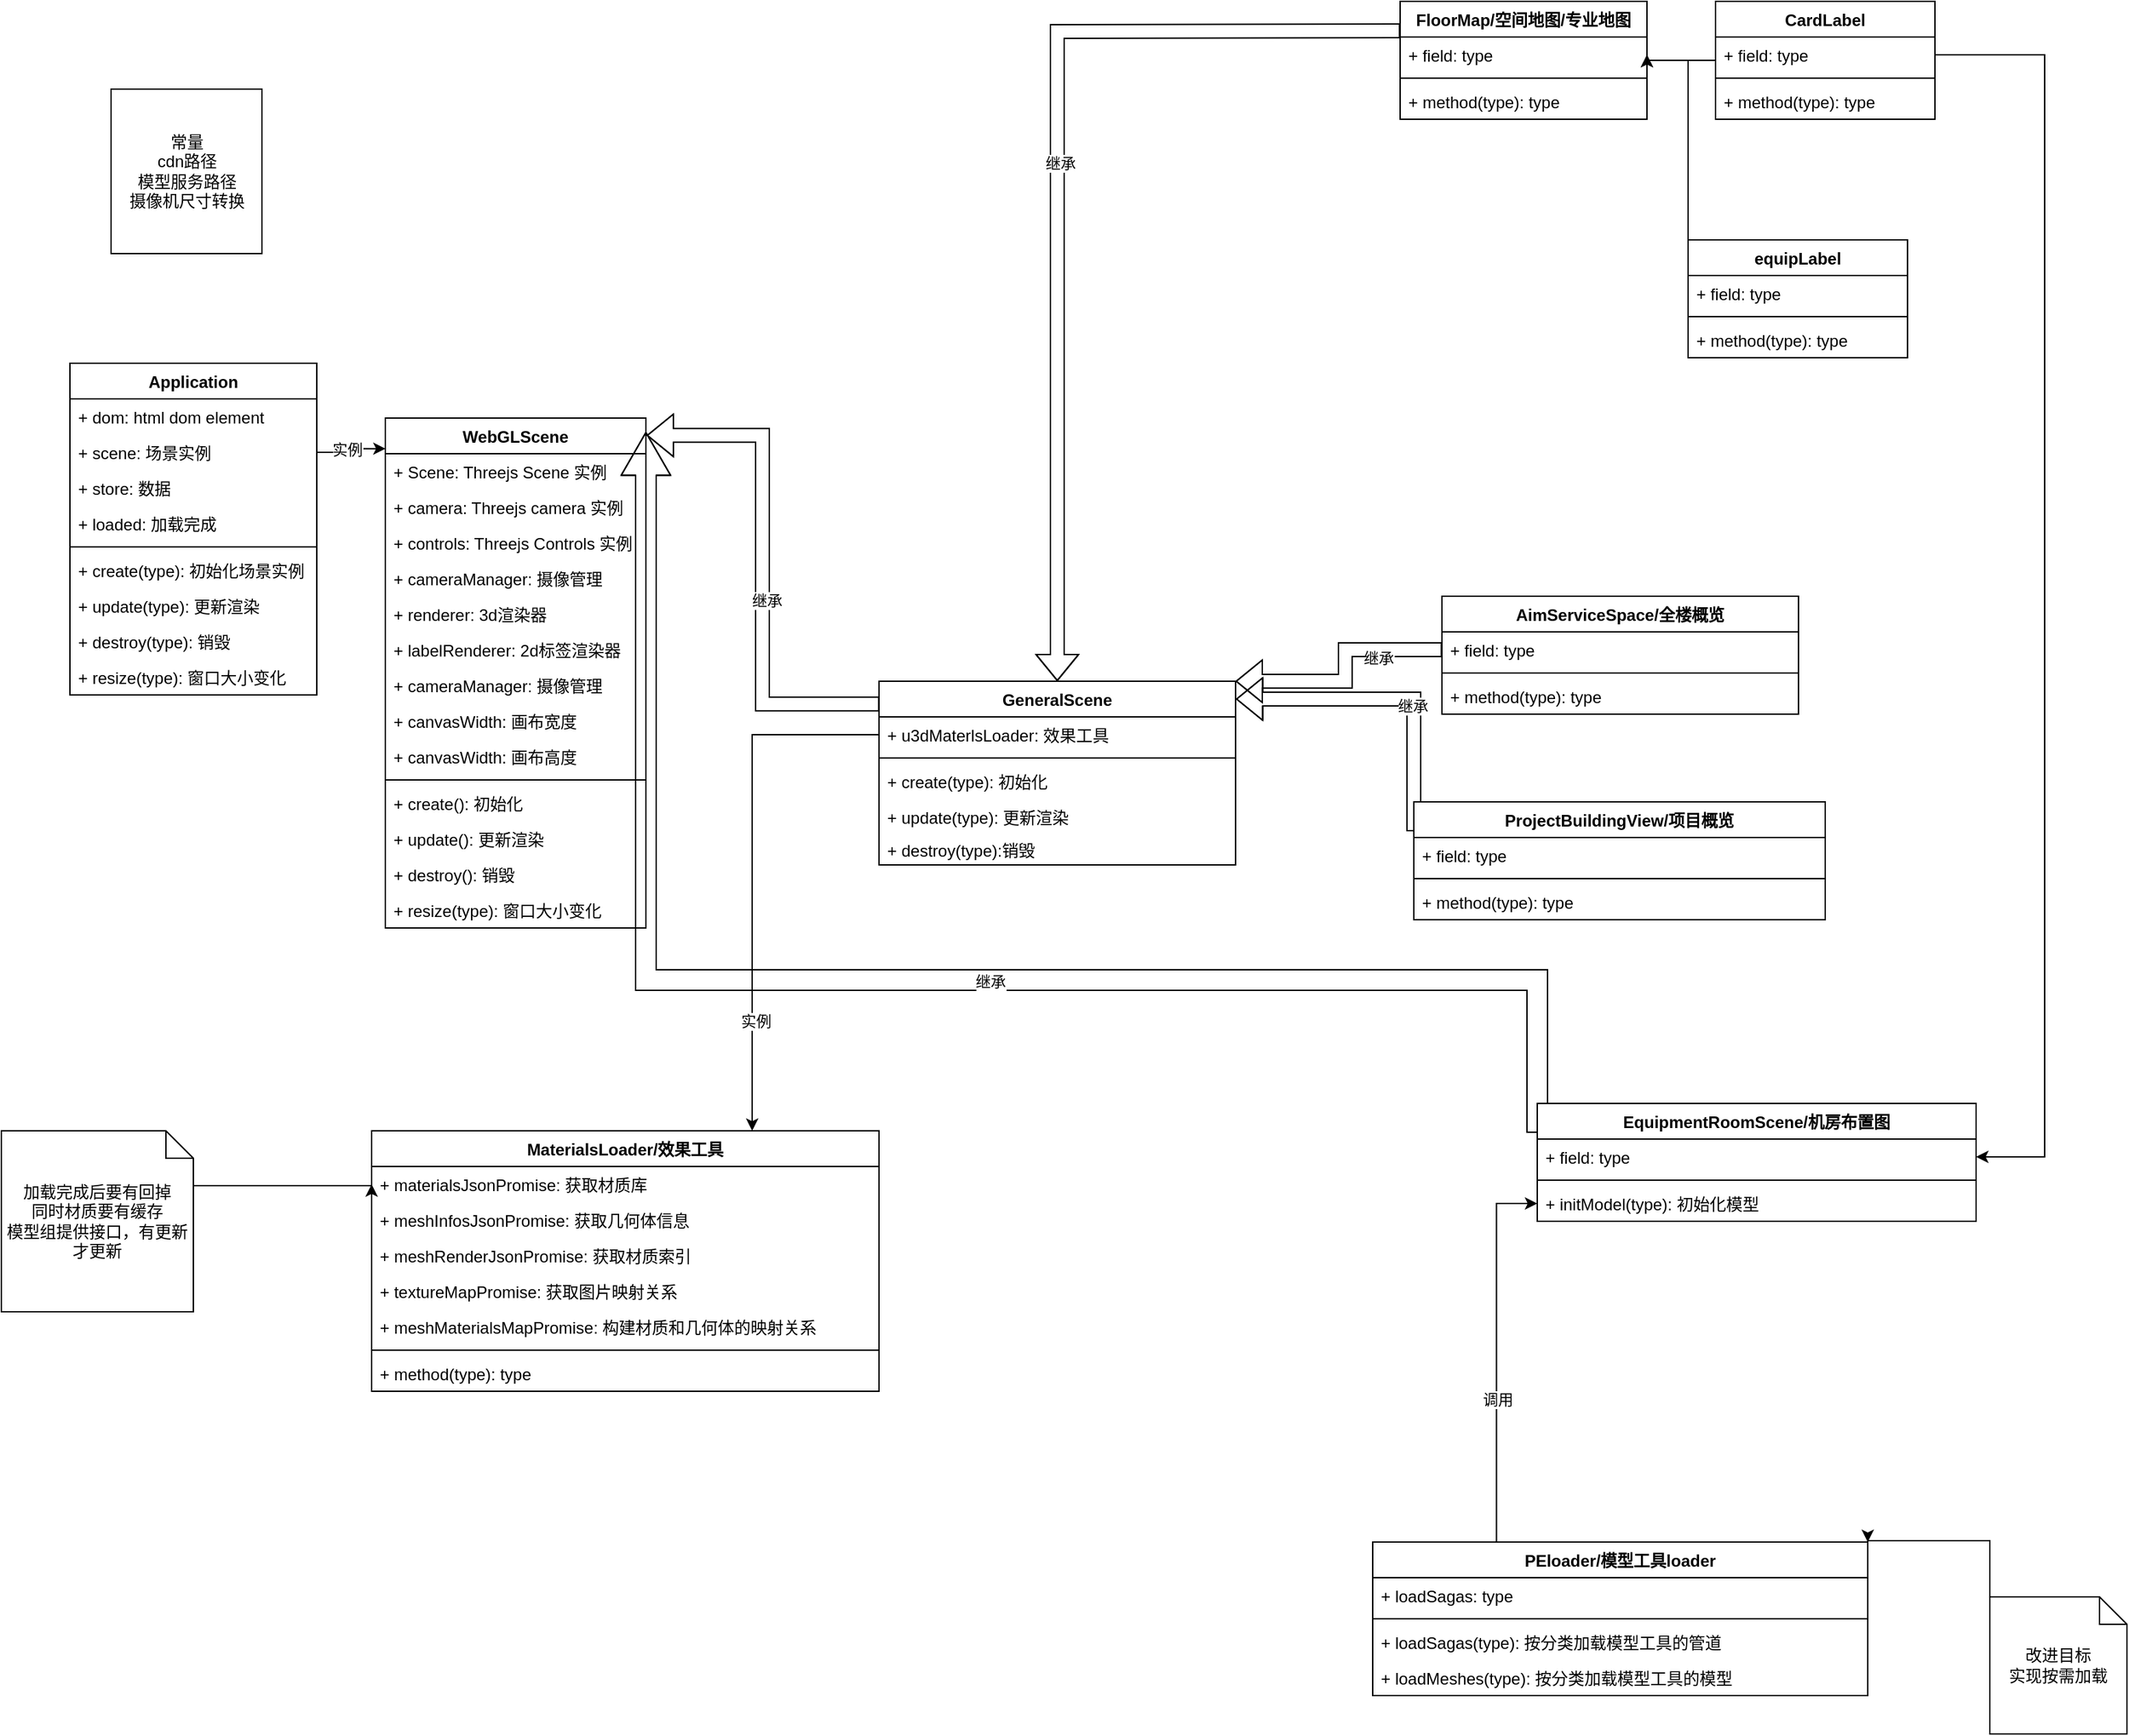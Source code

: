 <mxfile version="15.9.4" type="github">
  <diagram id="EdudkW2aPHIdIt6Wkw1W" name="Page-1">
    <mxGraphModel dx="1459" dy="903" grid="1" gridSize="10" guides="1" tooltips="1" connect="1" arrows="1" fold="1" page="1" pageScale="1" pageWidth="827" pageHeight="1169" math="0" shadow="0">
      <root>
        <mxCell id="0" />
        <mxCell id="1" parent="0" />
        <mxCell id="uSqtEpiTZWyw5gjkjIYF-1" value="Application" style="swimlane;fontStyle=1;align=center;verticalAlign=top;childLayout=stackLayout;horizontal=1;startSize=26;horizontalStack=0;resizeParent=1;resizeParentMax=0;resizeLast=0;collapsible=1;marginBottom=0;" parent="1" vertex="1">
          <mxGeometry x="100" y="310" width="180" height="242" as="geometry" />
        </mxCell>
        <mxCell id="uSqtEpiTZWyw5gjkjIYF-2" value="+ dom: html dom element" style="text;strokeColor=none;fillColor=none;align=left;verticalAlign=top;spacingLeft=4;spacingRight=4;overflow=hidden;rotatable=0;points=[[0,0.5],[1,0.5]];portConstraint=eastwest;" parent="uSqtEpiTZWyw5gjkjIYF-1" vertex="1">
          <mxGeometry y="26" width="180" height="26" as="geometry" />
        </mxCell>
        <mxCell id="uSqtEpiTZWyw5gjkjIYF-5" value="+ scene: 场景实例" style="text;strokeColor=none;fillColor=none;align=left;verticalAlign=top;spacingLeft=4;spacingRight=4;overflow=hidden;rotatable=0;points=[[0,0.5],[1,0.5]];portConstraint=eastwest;" parent="uSqtEpiTZWyw5gjkjIYF-1" vertex="1">
          <mxGeometry y="52" width="180" height="26" as="geometry" />
        </mxCell>
        <mxCell id="uSqtEpiTZWyw5gjkjIYF-15" value="+ store: 数据" style="text;strokeColor=none;fillColor=none;align=left;verticalAlign=top;spacingLeft=4;spacingRight=4;overflow=hidden;rotatable=0;points=[[0,0.5],[1,0.5]];portConstraint=eastwest;" parent="uSqtEpiTZWyw5gjkjIYF-1" vertex="1">
          <mxGeometry y="78" width="180" height="26" as="geometry" />
        </mxCell>
        <mxCell id="uSqtEpiTZWyw5gjkjIYF-6" value="+ loaded: 加载完成" style="text;strokeColor=none;fillColor=none;align=left;verticalAlign=top;spacingLeft=4;spacingRight=4;overflow=hidden;rotatable=0;points=[[0,0.5],[1,0.5]];portConstraint=eastwest;" parent="uSqtEpiTZWyw5gjkjIYF-1" vertex="1">
          <mxGeometry y="104" width="180" height="26" as="geometry" />
        </mxCell>
        <mxCell id="uSqtEpiTZWyw5gjkjIYF-3" value="" style="line;strokeWidth=1;fillColor=none;align=left;verticalAlign=middle;spacingTop=-1;spacingLeft=3;spacingRight=3;rotatable=0;labelPosition=right;points=[];portConstraint=eastwest;" parent="uSqtEpiTZWyw5gjkjIYF-1" vertex="1">
          <mxGeometry y="130" width="180" height="8" as="geometry" />
        </mxCell>
        <mxCell id="uSqtEpiTZWyw5gjkjIYF-4" value="+ create(type): 初始化场景实例" style="text;strokeColor=none;fillColor=none;align=left;verticalAlign=top;spacingLeft=4;spacingRight=4;overflow=hidden;rotatable=0;points=[[0,0.5],[1,0.5]];portConstraint=eastwest;" parent="uSqtEpiTZWyw5gjkjIYF-1" vertex="1">
          <mxGeometry y="138" width="180" height="26" as="geometry" />
        </mxCell>
        <mxCell id="uSqtEpiTZWyw5gjkjIYF-7" value="+ update(type): 更新渲染" style="text;strokeColor=none;fillColor=none;align=left;verticalAlign=top;spacingLeft=4;spacingRight=4;overflow=hidden;rotatable=0;points=[[0,0.5],[1,0.5]];portConstraint=eastwest;" parent="uSqtEpiTZWyw5gjkjIYF-1" vertex="1">
          <mxGeometry y="164" width="180" height="26" as="geometry" />
        </mxCell>
        <mxCell id="uSqtEpiTZWyw5gjkjIYF-8" value="+ destroy(type): 销毁" style="text;strokeColor=none;fillColor=none;align=left;verticalAlign=top;spacingLeft=4;spacingRight=4;overflow=hidden;rotatable=0;points=[[0,0.5],[1,0.5]];portConstraint=eastwest;" parent="uSqtEpiTZWyw5gjkjIYF-1" vertex="1">
          <mxGeometry y="190" width="180" height="26" as="geometry" />
        </mxCell>
        <mxCell id="uSqtEpiTZWyw5gjkjIYF-9" value="+ resize(type): 窗口大小变化" style="text;strokeColor=none;fillColor=none;align=left;verticalAlign=top;spacingLeft=4;spacingRight=4;overflow=hidden;rotatable=0;points=[[0,0.5],[1,0.5]];portConstraint=eastwest;" parent="uSqtEpiTZWyw5gjkjIYF-1" vertex="1">
          <mxGeometry y="216" width="180" height="26" as="geometry" />
        </mxCell>
        <mxCell id="uSqtEpiTZWyw5gjkjIYF-10" value="WebGLScene" style="swimlane;fontStyle=1;align=center;verticalAlign=top;childLayout=stackLayout;horizontal=1;startSize=26;horizontalStack=0;resizeParent=1;resizeParentMax=0;resizeLast=0;collapsible=1;marginBottom=0;" parent="1" vertex="1">
          <mxGeometry x="330" y="350" width="190" height="372" as="geometry" />
        </mxCell>
        <mxCell id="uSqtEpiTZWyw5gjkjIYF-11" value="+ Scene: Threejs Scene 实例" style="text;strokeColor=none;fillColor=none;align=left;verticalAlign=top;spacingLeft=4;spacingRight=4;overflow=hidden;rotatable=0;points=[[0,0.5],[1,0.5]];portConstraint=eastwest;" parent="uSqtEpiTZWyw5gjkjIYF-10" vertex="1">
          <mxGeometry y="26" width="190" height="26" as="geometry" />
        </mxCell>
        <mxCell id="uSqtEpiTZWyw5gjkjIYF-14" value="+ camera: Threejs camera 实例" style="text;strokeColor=none;fillColor=none;align=left;verticalAlign=top;spacingLeft=4;spacingRight=4;overflow=hidden;rotatable=0;points=[[0,0.5],[1,0.5]];portConstraint=eastwest;" parent="uSqtEpiTZWyw5gjkjIYF-10" vertex="1">
          <mxGeometry y="52" width="190" height="26" as="geometry" />
        </mxCell>
        <mxCell id="uSqtEpiTZWyw5gjkjIYF-20" value="+ controls: Threejs Controls 实例" style="text;strokeColor=none;fillColor=none;align=left;verticalAlign=top;spacingLeft=4;spacingRight=4;overflow=hidden;rotatable=0;points=[[0,0.5],[1,0.5]];portConstraint=eastwest;" parent="uSqtEpiTZWyw5gjkjIYF-10" vertex="1">
          <mxGeometry y="78" width="190" height="26" as="geometry" />
        </mxCell>
        <mxCell id="uSqtEpiTZWyw5gjkjIYF-21" value="+ cameraManager: 摄像管理&#xa;" style="text;strokeColor=none;fillColor=none;align=left;verticalAlign=top;spacingLeft=4;spacingRight=4;overflow=hidden;rotatable=0;points=[[0,0.5],[1,0.5]];portConstraint=eastwest;" parent="uSqtEpiTZWyw5gjkjIYF-10" vertex="1">
          <mxGeometry y="104" width="190" height="26" as="geometry" />
        </mxCell>
        <mxCell id="uSqtEpiTZWyw5gjkjIYF-22" value="+ renderer: 3d渲染器&#xa;" style="text;strokeColor=none;fillColor=none;align=left;verticalAlign=top;spacingLeft=4;spacingRight=4;overflow=hidden;rotatable=0;points=[[0,0.5],[1,0.5]];portConstraint=eastwest;" parent="uSqtEpiTZWyw5gjkjIYF-10" vertex="1">
          <mxGeometry y="130" width="190" height="26" as="geometry" />
        </mxCell>
        <mxCell id="uSqtEpiTZWyw5gjkjIYF-23" value="+ labelRenderer: 2d标签渲染器&#xa;" style="text;strokeColor=none;fillColor=none;align=left;verticalAlign=top;spacingLeft=4;spacingRight=4;overflow=hidden;rotatable=0;points=[[0,0.5],[1,0.5]];portConstraint=eastwest;" parent="uSqtEpiTZWyw5gjkjIYF-10" vertex="1">
          <mxGeometry y="156" width="190" height="26" as="geometry" />
        </mxCell>
        <mxCell id="uSqtEpiTZWyw5gjkjIYF-24" value="+ cameraManager: 摄像管理&#xa;" style="text;strokeColor=none;fillColor=none;align=left;verticalAlign=top;spacingLeft=4;spacingRight=4;overflow=hidden;rotatable=0;points=[[0,0.5],[1,0.5]];portConstraint=eastwest;" parent="uSqtEpiTZWyw5gjkjIYF-10" vertex="1">
          <mxGeometry y="182" width="190" height="26" as="geometry" />
        </mxCell>
        <mxCell id="uSqtEpiTZWyw5gjkjIYF-26" value="+ canvasWidth: 画布宽度&#xa;" style="text;strokeColor=none;fillColor=none;align=left;verticalAlign=top;spacingLeft=4;spacingRight=4;overflow=hidden;rotatable=0;points=[[0,0.5],[1,0.5]];portConstraint=eastwest;" parent="uSqtEpiTZWyw5gjkjIYF-10" vertex="1">
          <mxGeometry y="208" width="190" height="26" as="geometry" />
        </mxCell>
        <mxCell id="uSqtEpiTZWyw5gjkjIYF-27" value="+ canvasWidth: 画布高度&#xa;" style="text;strokeColor=none;fillColor=none;align=left;verticalAlign=top;spacingLeft=4;spacingRight=4;overflow=hidden;rotatable=0;points=[[0,0.5],[1,0.5]];portConstraint=eastwest;" parent="uSqtEpiTZWyw5gjkjIYF-10" vertex="1">
          <mxGeometry y="234" width="190" height="26" as="geometry" />
        </mxCell>
        <mxCell id="uSqtEpiTZWyw5gjkjIYF-12" value="" style="line;strokeWidth=1;fillColor=none;align=left;verticalAlign=middle;spacingTop=-1;spacingLeft=3;spacingRight=3;rotatable=0;labelPosition=right;points=[];portConstraint=eastwest;" parent="uSqtEpiTZWyw5gjkjIYF-10" vertex="1">
          <mxGeometry y="260" width="190" height="8" as="geometry" />
        </mxCell>
        <mxCell id="uSqtEpiTZWyw5gjkjIYF-13" value="+ create(): 初始化" style="text;strokeColor=none;fillColor=none;align=left;verticalAlign=top;spacingLeft=4;spacingRight=4;overflow=hidden;rotatable=0;points=[[0,0.5],[1,0.5]];portConstraint=eastwest;" parent="uSqtEpiTZWyw5gjkjIYF-10" vertex="1">
          <mxGeometry y="268" width="190" height="26" as="geometry" />
        </mxCell>
        <mxCell id="uSqtEpiTZWyw5gjkjIYF-16" value="+ update(): 更新渲染" style="text;strokeColor=none;fillColor=none;align=left;verticalAlign=top;spacingLeft=4;spacingRight=4;overflow=hidden;rotatable=0;points=[[0,0.5],[1,0.5]];portConstraint=eastwest;" parent="uSqtEpiTZWyw5gjkjIYF-10" vertex="1">
          <mxGeometry y="294" width="190" height="26" as="geometry" />
        </mxCell>
        <mxCell id="uSqtEpiTZWyw5gjkjIYF-17" value="+ destroy(): 销毁" style="text;strokeColor=none;fillColor=none;align=left;verticalAlign=top;spacingLeft=4;spacingRight=4;overflow=hidden;rotatable=0;points=[[0,0.5],[1,0.5]];portConstraint=eastwest;" parent="uSqtEpiTZWyw5gjkjIYF-10" vertex="1">
          <mxGeometry y="320" width="190" height="26" as="geometry" />
        </mxCell>
        <mxCell id="uSqtEpiTZWyw5gjkjIYF-18" value="+ resize(type): 窗口大小变化" style="text;strokeColor=none;fillColor=none;align=left;verticalAlign=top;spacingLeft=4;spacingRight=4;overflow=hidden;rotatable=0;points=[[0,0.5],[1,0.5]];portConstraint=eastwest;" parent="uSqtEpiTZWyw5gjkjIYF-10" vertex="1">
          <mxGeometry y="346" width="190" height="26" as="geometry" />
        </mxCell>
        <mxCell id="uSqtEpiTZWyw5gjkjIYF-19" style="edgeStyle=orthogonalEdgeStyle;rounded=0;orthogonalLoop=1;jettySize=auto;html=1;exitX=1;exitY=0.5;exitDx=0;exitDy=0;entryX=0.001;entryY=0.06;entryDx=0;entryDy=0;entryPerimeter=0;" parent="1" source="uSqtEpiTZWyw5gjkjIYF-5" target="uSqtEpiTZWyw5gjkjIYF-10" edge="1">
          <mxGeometry relative="1" as="geometry" />
        </mxCell>
        <mxCell id="uSqtEpiTZWyw5gjkjIYF-91" value="实例" style="edgeLabel;html=1;align=center;verticalAlign=middle;resizable=0;points=[];" parent="uSqtEpiTZWyw5gjkjIYF-19" vertex="1" connectable="0">
          <mxGeometry x="0.049" y="3" relative="1" as="geometry">
            <mxPoint x="-3" y="3" as="offset" />
          </mxGeometry>
        </mxCell>
        <mxCell id="uSqtEpiTZWyw5gjkjIYF-32" style="edgeStyle=orthogonalEdgeStyle;rounded=0;orthogonalLoop=1;jettySize=auto;html=1;exitX=0.001;exitY=0.124;exitDx=0;exitDy=0;entryX=1.003;entryY=0.034;entryDx=0;entryDy=0;entryPerimeter=0;shape=flexArrow;exitPerimeter=0;" parent="1" source="uSqtEpiTZWyw5gjkjIYF-28" target="uSqtEpiTZWyw5gjkjIYF-10" edge="1">
          <mxGeometry relative="1" as="geometry" />
        </mxCell>
        <mxCell id="uSqtEpiTZWyw5gjkjIYF-33" value="继承" style="edgeLabel;html=1;align=center;verticalAlign=middle;resizable=0;points=[];" parent="uSqtEpiTZWyw5gjkjIYF-32" vertex="1" connectable="0">
          <mxGeometry x="-0.116" y="-3" relative="1" as="geometry">
            <mxPoint as="offset" />
          </mxGeometry>
        </mxCell>
        <mxCell id="uSqtEpiTZWyw5gjkjIYF-28" value="GeneralScene" style="swimlane;fontStyle=1;align=center;verticalAlign=top;childLayout=stackLayout;horizontal=1;startSize=26;horizontalStack=0;resizeParent=1;resizeParentMax=0;resizeLast=0;collapsible=1;marginBottom=0;" parent="1" vertex="1">
          <mxGeometry x="690" y="542" width="260" height="134" as="geometry" />
        </mxCell>
        <mxCell id="uSqtEpiTZWyw5gjkjIYF-29" value="+ u3dMaterlsLoader: 效果工具" style="text;strokeColor=none;fillColor=none;align=left;verticalAlign=top;spacingLeft=4;spacingRight=4;overflow=hidden;rotatable=0;points=[[0,0.5],[1,0.5]];portConstraint=eastwest;" parent="uSqtEpiTZWyw5gjkjIYF-28" vertex="1">
          <mxGeometry y="26" width="260" height="26" as="geometry" />
        </mxCell>
        <mxCell id="uSqtEpiTZWyw5gjkjIYF-30" value="" style="line;strokeWidth=1;fillColor=none;align=left;verticalAlign=middle;spacingTop=-1;spacingLeft=3;spacingRight=3;rotatable=0;labelPosition=right;points=[];portConstraint=eastwest;" parent="uSqtEpiTZWyw5gjkjIYF-28" vertex="1">
          <mxGeometry y="52" width="260" height="8" as="geometry" />
        </mxCell>
        <mxCell id="uSqtEpiTZWyw5gjkjIYF-31" value="+ create(type): 初始化" style="text;strokeColor=none;fillColor=none;align=left;verticalAlign=top;spacingLeft=4;spacingRight=4;overflow=hidden;rotatable=0;points=[[0,0.5],[1,0.5]];portConstraint=eastwest;" parent="uSqtEpiTZWyw5gjkjIYF-28" vertex="1">
          <mxGeometry y="60" width="260" height="26" as="geometry" />
        </mxCell>
        <mxCell id="uSqtEpiTZWyw5gjkjIYF-77" value="+ update(type): 更新渲染" style="text;strokeColor=none;fillColor=none;align=left;verticalAlign=top;spacingLeft=4;spacingRight=4;overflow=hidden;rotatable=0;points=[[0,0.5],[1,0.5]];portConstraint=eastwest;" parent="uSqtEpiTZWyw5gjkjIYF-28" vertex="1">
          <mxGeometry y="86" width="260" height="24" as="geometry" />
        </mxCell>
        <mxCell id="uSqtEpiTZWyw5gjkjIYF-78" value="+ destroy(type):销毁" style="text;strokeColor=none;fillColor=none;align=left;verticalAlign=top;spacingLeft=4;spacingRight=4;overflow=hidden;rotatable=0;points=[[0,0.5],[1,0.5]];portConstraint=eastwest;" parent="uSqtEpiTZWyw5gjkjIYF-28" vertex="1">
          <mxGeometry y="110" width="260" height="24" as="geometry" />
        </mxCell>
        <mxCell id="uSqtEpiTZWyw5gjkjIYF-71" style="edgeStyle=elbowEdgeStyle;shape=flexArrow;rounded=0;orthogonalLoop=1;jettySize=auto;elbow=vertical;html=1;exitX=0;exitY=0.25;exitDx=0;exitDy=0;" parent="1" source="uSqtEpiTZWyw5gjkjIYF-35" target="uSqtEpiTZWyw5gjkjIYF-28" edge="1">
          <mxGeometry relative="1" as="geometry">
            <Array as="points">
              <mxPoint x="1020" y="68" />
              <mxPoint x="1010" y="100" />
              <mxPoint x="920" y="320" />
              <mxPoint x="910" y="440" />
            </Array>
          </mxGeometry>
        </mxCell>
        <mxCell id="uSqtEpiTZWyw5gjkjIYF-72" value="继承" style="edgeLabel;html=1;align=center;verticalAlign=middle;resizable=0;points=[];" parent="uSqtEpiTZWyw5gjkjIYF-71" vertex="1" connectable="0">
          <mxGeometry x="-0.044" y="2" relative="1" as="geometry">
            <mxPoint as="offset" />
          </mxGeometry>
        </mxCell>
        <mxCell id="uSqtEpiTZWyw5gjkjIYF-35" value="FloorMap/空间地图/专业地图" style="swimlane;fontStyle=1;align=center;verticalAlign=top;childLayout=stackLayout;horizontal=1;startSize=26;horizontalStack=0;resizeParent=1;resizeParentMax=0;resizeLast=0;collapsible=1;marginBottom=0;" parent="1" vertex="1">
          <mxGeometry x="1070" y="46" width="180" height="86" as="geometry" />
        </mxCell>
        <mxCell id="uSqtEpiTZWyw5gjkjIYF-36" value="+ field: type" style="text;strokeColor=none;fillColor=none;align=left;verticalAlign=top;spacingLeft=4;spacingRight=4;overflow=hidden;rotatable=0;points=[[0,0.5],[1,0.5]];portConstraint=eastwest;" parent="uSqtEpiTZWyw5gjkjIYF-35" vertex="1">
          <mxGeometry y="26" width="180" height="26" as="geometry" />
        </mxCell>
        <mxCell id="uSqtEpiTZWyw5gjkjIYF-37" value="" style="line;strokeWidth=1;fillColor=none;align=left;verticalAlign=middle;spacingTop=-1;spacingLeft=3;spacingRight=3;rotatable=0;labelPosition=right;points=[];portConstraint=eastwest;" parent="uSqtEpiTZWyw5gjkjIYF-35" vertex="1">
          <mxGeometry y="52" width="180" height="8" as="geometry" />
        </mxCell>
        <mxCell id="uSqtEpiTZWyw5gjkjIYF-38" value="+ method(type): type" style="text;strokeColor=none;fillColor=none;align=left;verticalAlign=top;spacingLeft=4;spacingRight=4;overflow=hidden;rotatable=0;points=[[0,0.5],[1,0.5]];portConstraint=eastwest;" parent="uSqtEpiTZWyw5gjkjIYF-35" vertex="1">
          <mxGeometry y="60" width="180" height="26" as="geometry" />
        </mxCell>
        <mxCell id="uSqtEpiTZWyw5gjkjIYF-39" value="AimServiceSpace/全楼概览" style="swimlane;fontStyle=1;align=center;verticalAlign=top;childLayout=stackLayout;horizontal=1;startSize=26;horizontalStack=0;resizeParent=1;resizeParentMax=0;resizeLast=0;collapsible=1;marginBottom=0;" parent="1" vertex="1">
          <mxGeometry x="1100.5" y="480" width="260" height="86" as="geometry" />
        </mxCell>
        <mxCell id="uSqtEpiTZWyw5gjkjIYF-40" value="+ field: type" style="text;strokeColor=none;fillColor=none;align=left;verticalAlign=top;spacingLeft=4;spacingRight=4;overflow=hidden;rotatable=0;points=[[0,0.5],[1,0.5]];portConstraint=eastwest;" parent="uSqtEpiTZWyw5gjkjIYF-39" vertex="1">
          <mxGeometry y="26" width="260" height="26" as="geometry" />
        </mxCell>
        <mxCell id="uSqtEpiTZWyw5gjkjIYF-41" value="" style="line;strokeWidth=1;fillColor=none;align=left;verticalAlign=middle;spacingTop=-1;spacingLeft=3;spacingRight=3;rotatable=0;labelPosition=right;points=[];portConstraint=eastwest;" parent="uSqtEpiTZWyw5gjkjIYF-39" vertex="1">
          <mxGeometry y="52" width="260" height="8" as="geometry" />
        </mxCell>
        <mxCell id="uSqtEpiTZWyw5gjkjIYF-42" value="+ method(type): type" style="text;strokeColor=none;fillColor=none;align=left;verticalAlign=top;spacingLeft=4;spacingRight=4;overflow=hidden;rotatable=0;points=[[0,0.5],[1,0.5]];portConstraint=eastwest;" parent="uSqtEpiTZWyw5gjkjIYF-39" vertex="1">
          <mxGeometry y="60" width="260" height="26" as="geometry" />
        </mxCell>
        <mxCell id="uSqtEpiTZWyw5gjkjIYF-73" style="edgeStyle=elbowEdgeStyle;shape=flexArrow;rounded=0;orthogonalLoop=1;jettySize=auto;elbow=vertical;html=1;exitX=0;exitY=0.25;exitDx=0;exitDy=0;width=15;endSize=10.088;" parent="1" source="uSqtEpiTZWyw5gjkjIYF-43" edge="1">
          <mxGeometry relative="1" as="geometry">
            <mxPoint x="520" y="360" as="targetPoint" />
            <Array as="points">
              <mxPoint x="600" y="760" />
              <mxPoint x="550" y="370" />
              <mxPoint x="680" y="740" />
              <mxPoint x="1130" y="740" />
              <mxPoint x="1080" y="620" />
              <mxPoint x="1050" y="390" />
              <mxPoint x="770" y="360" />
              <mxPoint x="890" y="360" />
              <mxPoint x="1060" y="542" />
              <mxPoint x="960" y="542" />
              <mxPoint x="930" y="609" />
              <mxPoint x="1010" y="870" />
              <mxPoint x="1010" y="670" />
              <mxPoint x="1070" y="542" />
              <mxPoint x="1060" y="542" />
              <mxPoint x="900" y="570" />
              <mxPoint x="880" y="590" />
              <mxPoint x="920" y="890" />
            </Array>
          </mxGeometry>
        </mxCell>
        <mxCell id="uSqtEpiTZWyw5gjkjIYF-74" value="继承" style="edgeLabel;html=1;align=center;verticalAlign=middle;resizable=0;points=[];" parent="uSqtEpiTZWyw5gjkjIYF-73" vertex="1" connectable="0">
          <mxGeometry x="-0.121" y="1" relative="1" as="geometry">
            <mxPoint as="offset" />
          </mxGeometry>
        </mxCell>
        <mxCell id="uSqtEpiTZWyw5gjkjIYF-43" value="EquipmentRoomScene/机房布置图" style="swimlane;fontStyle=1;align=center;verticalAlign=top;childLayout=stackLayout;horizontal=1;startSize=26;horizontalStack=0;resizeParent=1;resizeParentMax=0;resizeLast=0;collapsible=1;marginBottom=0;" parent="1" vertex="1">
          <mxGeometry x="1170" y="850" width="320" height="86" as="geometry" />
        </mxCell>
        <mxCell id="uSqtEpiTZWyw5gjkjIYF-44" value="+ field: type" style="text;strokeColor=none;fillColor=none;align=left;verticalAlign=top;spacingLeft=4;spacingRight=4;overflow=hidden;rotatable=0;points=[[0,0.5],[1,0.5]];portConstraint=eastwest;" parent="uSqtEpiTZWyw5gjkjIYF-43" vertex="1">
          <mxGeometry y="26" width="320" height="26" as="geometry" />
        </mxCell>
        <mxCell id="uSqtEpiTZWyw5gjkjIYF-45" value="" style="line;strokeWidth=1;fillColor=none;align=left;verticalAlign=middle;spacingTop=-1;spacingLeft=3;spacingRight=3;rotatable=0;labelPosition=right;points=[];portConstraint=eastwest;" parent="uSqtEpiTZWyw5gjkjIYF-43" vertex="1">
          <mxGeometry y="52" width="320" height="8" as="geometry" />
        </mxCell>
        <mxCell id="uSqtEpiTZWyw5gjkjIYF-46" value="+ initModel(type): 初始化模型" style="text;strokeColor=none;fillColor=none;align=left;verticalAlign=top;spacingLeft=4;spacingRight=4;overflow=hidden;rotatable=0;points=[[0,0.5],[1,0.5]];portConstraint=eastwest;" parent="uSqtEpiTZWyw5gjkjIYF-43" vertex="1">
          <mxGeometry y="60" width="320" height="26" as="geometry" />
        </mxCell>
        <mxCell id="uSqtEpiTZWyw5gjkjIYF-75" style="edgeStyle=elbowEdgeStyle;shape=flexArrow;rounded=0;orthogonalLoop=1;jettySize=auto;elbow=vertical;html=1;exitX=0;exitY=0.25;exitDx=0;exitDy=0;entryX=1.001;entryY=0.095;entryDx=0;entryDy=0;entryPerimeter=0;" parent="1" source="uSqtEpiTZWyw5gjkjIYF-52" target="uSqtEpiTZWyw5gjkjIYF-28" edge="1">
          <mxGeometry relative="1" as="geometry">
            <mxPoint x="850" y="540" as="targetPoint" />
            <Array as="points">
              <mxPoint x="1080" y="555" />
              <mxPoint x="1020" y="555" />
              <mxPoint x="1130" y="620" />
              <mxPoint x="870" y="1040" />
              <mxPoint x="820" y="1360" />
              <mxPoint x="980" y="555" />
              <mxPoint x="990" y="550" />
              <mxPoint x="960" y="540" />
              <mxPoint x="880" y="560" />
              <mxPoint x="870" y="560" />
              <mxPoint x="900" y="640" />
              <mxPoint x="890" y="690" />
              <mxPoint x="880" y="1452" />
            </Array>
          </mxGeometry>
        </mxCell>
        <mxCell id="uSqtEpiTZWyw5gjkjIYF-76" value="继承" style="edgeLabel;html=1;align=center;verticalAlign=middle;resizable=0;points=[];" parent="uSqtEpiTZWyw5gjkjIYF-75" vertex="1" connectable="0">
          <mxGeometry x="-0.137" y="5" relative="1" as="geometry">
            <mxPoint as="offset" />
          </mxGeometry>
        </mxCell>
        <mxCell id="uSqtEpiTZWyw5gjkjIYF-52" value="ProjectBuildingView/项目概览" style="swimlane;fontStyle=1;align=center;verticalAlign=top;childLayout=stackLayout;horizontal=1;startSize=26;horizontalStack=0;resizeParent=1;resizeParentMax=0;resizeLast=0;collapsible=1;marginBottom=0;" parent="1" vertex="1">
          <mxGeometry x="1080" y="630" width="300" height="86" as="geometry" />
        </mxCell>
        <mxCell id="uSqtEpiTZWyw5gjkjIYF-53" value="+ field: type" style="text;strokeColor=none;fillColor=none;align=left;verticalAlign=top;spacingLeft=4;spacingRight=4;overflow=hidden;rotatable=0;points=[[0,0.5],[1,0.5]];portConstraint=eastwest;" parent="uSqtEpiTZWyw5gjkjIYF-52" vertex="1">
          <mxGeometry y="26" width="300" height="26" as="geometry" />
        </mxCell>
        <mxCell id="uSqtEpiTZWyw5gjkjIYF-54" value="" style="line;strokeWidth=1;fillColor=none;align=left;verticalAlign=middle;spacingTop=-1;spacingLeft=3;spacingRight=3;rotatable=0;labelPosition=right;points=[];portConstraint=eastwest;" parent="uSqtEpiTZWyw5gjkjIYF-52" vertex="1">
          <mxGeometry y="52" width="300" height="8" as="geometry" />
        </mxCell>
        <mxCell id="uSqtEpiTZWyw5gjkjIYF-55" value="+ method(type): type" style="text;strokeColor=none;fillColor=none;align=left;verticalAlign=top;spacingLeft=4;spacingRight=4;overflow=hidden;rotatable=0;points=[[0,0.5],[1,0.5]];portConstraint=eastwest;" parent="uSqtEpiTZWyw5gjkjIYF-52" vertex="1">
          <mxGeometry y="60" width="300" height="26" as="geometry" />
        </mxCell>
        <mxCell id="uSqtEpiTZWyw5gjkjIYF-63" style="edgeStyle=elbowEdgeStyle;shape=flexArrow;rounded=0;orthogonalLoop=1;jettySize=auto;elbow=vertical;html=1;exitX=0;exitY=0.5;exitDx=0;exitDy=0;exitPerimeter=0;" parent="1" edge="1">
          <mxGeometry relative="1" as="geometry">
            <mxPoint x="870" y="560" as="sourcePoint" />
            <mxPoint x="870" y="560" as="targetPoint" />
          </mxGeometry>
        </mxCell>
        <mxCell id="uSqtEpiTZWyw5gjkjIYF-69" style="edgeStyle=elbowEdgeStyle;shape=flexArrow;rounded=0;orthogonalLoop=1;jettySize=auto;elbow=horizontal;html=1;exitX=0;exitY=0.5;exitDx=0;exitDy=0;entryX=1;entryY=0;entryDx=0;entryDy=0;" parent="1" source="uSqtEpiTZWyw5gjkjIYF-40" target="uSqtEpiTZWyw5gjkjIYF-28" edge="1">
          <mxGeometry relative="1" as="geometry">
            <Array as="points">
              <mxPoint x="1030" y="542" />
              <mxPoint x="950" y="550" />
              <mxPoint x="1010" y="540" />
              <mxPoint x="880" y="550" />
            </Array>
          </mxGeometry>
        </mxCell>
        <mxCell id="uSqtEpiTZWyw5gjkjIYF-70" value="继承" style="edgeLabel;html=1;align=center;verticalAlign=middle;resizable=0;points=[];" parent="uSqtEpiTZWyw5gjkjIYF-69" vertex="1" connectable="0">
          <mxGeometry x="-0.457" y="6" relative="1" as="geometry">
            <mxPoint as="offset" />
          </mxGeometry>
        </mxCell>
        <mxCell id="uSqtEpiTZWyw5gjkjIYF-79" value="MaterialsLoader/效果工具" style="swimlane;fontStyle=1;align=center;verticalAlign=top;childLayout=stackLayout;horizontal=1;startSize=26;horizontalStack=0;resizeParent=1;resizeParentMax=0;resizeLast=0;collapsible=1;marginBottom=0;" parent="1" vertex="1">
          <mxGeometry x="320" y="870" width="370" height="190" as="geometry" />
        </mxCell>
        <mxCell id="uSqtEpiTZWyw5gjkjIYF-80" value="+ materialsJsonPromise: 获取材质库" style="text;strokeColor=none;fillColor=none;align=left;verticalAlign=top;spacingLeft=4;spacingRight=4;overflow=hidden;rotatable=0;points=[[0,0.5],[1,0.5]];portConstraint=eastwest;" parent="uSqtEpiTZWyw5gjkjIYF-79" vertex="1">
          <mxGeometry y="26" width="370" height="26" as="geometry" />
        </mxCell>
        <mxCell id="uSqtEpiTZWyw5gjkjIYF-98" value="+ meshInfosJsonPromise: 获取几何体信息" style="text;strokeColor=none;fillColor=none;align=left;verticalAlign=top;spacingLeft=4;spacingRight=4;overflow=hidden;rotatable=0;points=[[0,0.5],[1,0.5]];portConstraint=eastwest;" parent="uSqtEpiTZWyw5gjkjIYF-79" vertex="1">
          <mxGeometry y="52" width="370" height="26" as="geometry" />
        </mxCell>
        <mxCell id="uSqtEpiTZWyw5gjkjIYF-99" value="+ meshRenderJsonPromise: 获取材质索引" style="text;strokeColor=none;fillColor=none;align=left;verticalAlign=top;spacingLeft=4;spacingRight=4;overflow=hidden;rotatable=0;points=[[0,0.5],[1,0.5]];portConstraint=eastwest;" parent="uSqtEpiTZWyw5gjkjIYF-79" vertex="1">
          <mxGeometry y="78" width="370" height="26" as="geometry" />
        </mxCell>
        <mxCell id="uSqtEpiTZWyw5gjkjIYF-100" value="+ textureMapPromise: 获取图片映射关系" style="text;strokeColor=none;fillColor=none;align=left;verticalAlign=top;spacingLeft=4;spacingRight=4;overflow=hidden;rotatable=0;points=[[0,0.5],[1,0.5]];portConstraint=eastwest;" parent="uSqtEpiTZWyw5gjkjIYF-79" vertex="1">
          <mxGeometry y="104" width="370" height="26" as="geometry" />
        </mxCell>
        <mxCell id="uSqtEpiTZWyw5gjkjIYF-101" value="+ meshMaterialsMapPromise: 构建材质和几何体的映射关系" style="text;strokeColor=none;fillColor=none;align=left;verticalAlign=top;spacingLeft=4;spacingRight=4;overflow=hidden;rotatable=0;points=[[0,0.5],[1,0.5]];portConstraint=eastwest;" parent="uSqtEpiTZWyw5gjkjIYF-79" vertex="1">
          <mxGeometry y="130" width="370" height="26" as="geometry" />
        </mxCell>
        <mxCell id="uSqtEpiTZWyw5gjkjIYF-81" value="" style="line;strokeWidth=1;fillColor=none;align=left;verticalAlign=middle;spacingTop=-1;spacingLeft=3;spacingRight=3;rotatable=0;labelPosition=right;points=[];portConstraint=eastwest;" parent="uSqtEpiTZWyw5gjkjIYF-79" vertex="1">
          <mxGeometry y="156" width="370" height="8" as="geometry" />
        </mxCell>
        <mxCell id="uSqtEpiTZWyw5gjkjIYF-82" value="+ method(type): type" style="text;strokeColor=none;fillColor=none;align=left;verticalAlign=top;spacingLeft=4;spacingRight=4;overflow=hidden;rotatable=0;points=[[0,0.5],[1,0.5]];portConstraint=eastwest;" parent="uSqtEpiTZWyw5gjkjIYF-79" vertex="1">
          <mxGeometry y="164" width="370" height="26" as="geometry" />
        </mxCell>
        <mxCell id="uSqtEpiTZWyw5gjkjIYF-112" style="edgeStyle=elbowEdgeStyle;rounded=0;orthogonalLoop=1;jettySize=auto;elbow=vertical;html=1;exitX=0.25;exitY=0;exitDx=0;exitDy=0;entryX=0;entryY=0.5;entryDx=0;entryDy=0;" parent="1" source="uSqtEpiTZWyw5gjkjIYF-83" target="uSqtEpiTZWyw5gjkjIYF-46" edge="1">
          <mxGeometry relative="1" as="geometry">
            <Array as="points">
              <mxPoint x="1140" y="923" />
            </Array>
          </mxGeometry>
        </mxCell>
        <mxCell id="uSqtEpiTZWyw5gjkjIYF-113" value="调用" style="edgeLabel;html=1;align=center;verticalAlign=middle;resizable=0;points=[];" parent="uSqtEpiTZWyw5gjkjIYF-112" vertex="1" connectable="0">
          <mxGeometry x="-0.248" relative="1" as="geometry">
            <mxPoint as="offset" />
          </mxGeometry>
        </mxCell>
        <mxCell id="uSqtEpiTZWyw5gjkjIYF-83" value="PEloader/模型工具loader" style="swimlane;fontStyle=1;align=center;verticalAlign=top;childLayout=stackLayout;horizontal=1;startSize=26;horizontalStack=0;resizeParent=1;resizeParentMax=0;resizeLast=0;collapsible=1;marginBottom=0;" parent="1" vertex="1">
          <mxGeometry x="1050" y="1170" width="361" height="112" as="geometry" />
        </mxCell>
        <mxCell id="uSqtEpiTZWyw5gjkjIYF-84" value="+ loadSagas: type" style="text;strokeColor=none;fillColor=none;align=left;verticalAlign=top;spacingLeft=4;spacingRight=4;overflow=hidden;rotatable=0;points=[[0,0.5],[1,0.5]];portConstraint=eastwest;" parent="uSqtEpiTZWyw5gjkjIYF-83" vertex="1">
          <mxGeometry y="26" width="361" height="26" as="geometry" />
        </mxCell>
        <mxCell id="uSqtEpiTZWyw5gjkjIYF-85" value="" style="line;strokeWidth=1;fillColor=none;align=left;verticalAlign=middle;spacingTop=-1;spacingLeft=3;spacingRight=3;rotatable=0;labelPosition=right;points=[];portConstraint=eastwest;" parent="uSqtEpiTZWyw5gjkjIYF-83" vertex="1">
          <mxGeometry y="52" width="361" height="8" as="geometry" />
        </mxCell>
        <mxCell id="uSqtEpiTZWyw5gjkjIYF-86" value="+ loadSagas(type): 按分类加载模型工具的管道" style="text;strokeColor=none;fillColor=none;align=left;verticalAlign=top;spacingLeft=4;spacingRight=4;overflow=hidden;rotatable=0;points=[[0,0.5],[1,0.5]];portConstraint=eastwest;" parent="uSqtEpiTZWyw5gjkjIYF-83" vertex="1">
          <mxGeometry y="60" width="361" height="26" as="geometry" />
        </mxCell>
        <mxCell id="uSqtEpiTZWyw5gjkjIYF-102" value="+ loadMeshes(type): 按分类加载模型工具的模型" style="text;strokeColor=none;fillColor=none;align=left;verticalAlign=top;spacingLeft=4;spacingRight=4;overflow=hidden;rotatable=0;points=[[0,0.5],[1,0.5]];portConstraint=eastwest;" parent="uSqtEpiTZWyw5gjkjIYF-83" vertex="1">
          <mxGeometry y="86" width="361" height="26" as="geometry" />
        </mxCell>
        <mxCell id="uSqtEpiTZWyw5gjkjIYF-115" style="edgeStyle=elbowEdgeStyle;rounded=0;orthogonalLoop=1;jettySize=auto;elbow=vertical;html=1;exitX=0;exitY=0.25;exitDx=0;exitDy=0;entryX=1;entryY=0.5;entryDx=0;entryDy=0;" parent="1" source="uSqtEpiTZWyw5gjkjIYF-87" target="uSqtEpiTZWyw5gjkjIYF-36" edge="1">
          <mxGeometry relative="1" as="geometry">
            <Array as="points">
              <mxPoint x="1310" y="89" />
            </Array>
          </mxGeometry>
        </mxCell>
        <mxCell id="uSqtEpiTZWyw5gjkjIYF-87" value="CardLabel" style="swimlane;fontStyle=1;align=center;verticalAlign=top;childLayout=stackLayout;horizontal=1;startSize=26;horizontalStack=0;resizeParent=1;resizeParentMax=0;resizeLast=0;collapsible=1;marginBottom=0;" parent="1" vertex="1">
          <mxGeometry x="1300" y="46" width="160" height="86" as="geometry" />
        </mxCell>
        <mxCell id="uSqtEpiTZWyw5gjkjIYF-88" value="+ field: type" style="text;strokeColor=none;fillColor=none;align=left;verticalAlign=top;spacingLeft=4;spacingRight=4;overflow=hidden;rotatable=0;points=[[0,0.5],[1,0.5]];portConstraint=eastwest;" parent="uSqtEpiTZWyw5gjkjIYF-87" vertex="1">
          <mxGeometry y="26" width="160" height="26" as="geometry" />
        </mxCell>
        <mxCell id="uSqtEpiTZWyw5gjkjIYF-89" value="" style="line;strokeWidth=1;fillColor=none;align=left;verticalAlign=middle;spacingTop=-1;spacingLeft=3;spacingRight=3;rotatable=0;labelPosition=right;points=[];portConstraint=eastwest;" parent="uSqtEpiTZWyw5gjkjIYF-87" vertex="1">
          <mxGeometry y="52" width="160" height="8" as="geometry" />
        </mxCell>
        <mxCell id="uSqtEpiTZWyw5gjkjIYF-90" value="+ method(type): type" style="text;strokeColor=none;fillColor=none;align=left;verticalAlign=top;spacingLeft=4;spacingRight=4;overflow=hidden;rotatable=0;points=[[0,0.5],[1,0.5]];portConstraint=eastwest;" parent="uSqtEpiTZWyw5gjkjIYF-87" vertex="1">
          <mxGeometry y="60" width="160" height="26" as="geometry" />
        </mxCell>
        <mxCell id="uSqtEpiTZWyw5gjkjIYF-92" style="edgeStyle=elbowEdgeStyle;rounded=0;orthogonalLoop=1;jettySize=auto;elbow=vertical;html=1;exitX=0;exitY=0.5;exitDx=0;exitDy=0;entryX=0.75;entryY=0;entryDx=0;entryDy=0;" parent="1" source="uSqtEpiTZWyw5gjkjIYF-29" target="uSqtEpiTZWyw5gjkjIYF-79" edge="1">
          <mxGeometry relative="1" as="geometry">
            <Array as="points">
              <mxPoint x="660" y="581" />
            </Array>
          </mxGeometry>
        </mxCell>
        <mxCell id="uSqtEpiTZWyw5gjkjIYF-93" value="实例" style="edgeLabel;html=1;align=center;verticalAlign=middle;resizable=0;points=[];" parent="uSqtEpiTZWyw5gjkjIYF-92" vertex="1" connectable="0">
          <mxGeometry x="0.578" y="2" relative="1" as="geometry">
            <mxPoint as="offset" />
          </mxGeometry>
        </mxCell>
        <mxCell id="uSqtEpiTZWyw5gjkjIYF-95" value="常量&lt;br&gt;cdn路径&lt;br&gt;模型服务路径&lt;br&gt;摄像机尺寸转换&lt;br&gt;" style="html=1;" parent="1" vertex="1">
          <mxGeometry x="130" y="110" width="110" height="120" as="geometry" />
        </mxCell>
        <mxCell id="uSqtEpiTZWyw5gjkjIYF-97" style="edgeStyle=elbowEdgeStyle;rounded=0;orthogonalLoop=1;jettySize=auto;elbow=vertical;html=1;exitX=0;exitY=0;exitDx=100;exitDy=60;exitPerimeter=0;entryX=0;entryY=0.5;entryDx=0;entryDy=0;" parent="1" source="uSqtEpiTZWyw5gjkjIYF-96" target="uSqtEpiTZWyw5gjkjIYF-80" edge="1">
          <mxGeometry relative="1" as="geometry">
            <Array as="points">
              <mxPoint x="270" y="910" />
            </Array>
          </mxGeometry>
        </mxCell>
        <mxCell id="uSqtEpiTZWyw5gjkjIYF-96" value="加载完成后要有回掉&lt;br&gt;同时材质要有缓存&lt;br&gt;模型组提供接口，有更新才更新" style="shape=note;size=20;whiteSpace=wrap;html=1;" parent="1" vertex="1">
          <mxGeometry x="50" y="870" width="140" height="132" as="geometry" />
        </mxCell>
        <mxCell id="uSqtEpiTZWyw5gjkjIYF-106" style="edgeStyle=elbowEdgeStyle;rounded=0;orthogonalLoop=1;jettySize=auto;elbow=vertical;html=1;exitX=0;exitY=0;exitDx=0;exitDy=0;exitPerimeter=0;entryX=1;entryY=0;entryDx=0;entryDy=0;" parent="1" source="uSqtEpiTZWyw5gjkjIYF-105" target="uSqtEpiTZWyw5gjkjIYF-83" edge="1">
          <mxGeometry relative="1" as="geometry">
            <Array as="points">
              <mxPoint x="1470" y="1169" />
            </Array>
          </mxGeometry>
        </mxCell>
        <mxCell id="uSqtEpiTZWyw5gjkjIYF-105" value="改进目标&lt;br&gt;实现按需加载&lt;br&gt;" style="shape=note;size=20;whiteSpace=wrap;html=1;" parent="1" vertex="1">
          <mxGeometry x="1500" y="1210" width="100" height="100" as="geometry" />
        </mxCell>
        <mxCell id="uSqtEpiTZWyw5gjkjIYF-116" style="edgeStyle=elbowEdgeStyle;rounded=0;orthogonalLoop=1;jettySize=auto;elbow=vertical;html=1;exitX=0;exitY=0.25;exitDx=0;exitDy=0;entryX=1;entryY=0.5;entryDx=0;entryDy=0;" parent="1" source="uSqtEpiTZWyw5gjkjIYF-108" edge="1" target="uSqtEpiTZWyw5gjkjIYF-36">
          <mxGeometry relative="1" as="geometry">
            <mxPoint x="1200" y="90" as="targetPoint" />
            <Array as="points">
              <mxPoint x="1240" y="89" />
              <mxPoint x="1230" y="150" />
              <mxPoint x="1250" y="230" />
              <mxPoint x="1450" y="342" />
              <mxPoint x="1570" y="90" />
              <mxPoint x="1380" y="90" />
            </Array>
          </mxGeometry>
        </mxCell>
        <mxCell id="uSqtEpiTZWyw5gjkjIYF-108" value="equipLabel" style="swimlane;fontStyle=1;align=center;verticalAlign=top;childLayout=stackLayout;horizontal=1;startSize=26;horizontalStack=0;resizeParent=1;resizeParentMax=0;resizeLast=0;collapsible=1;marginBottom=0;" parent="1" vertex="1">
          <mxGeometry x="1280" y="220" width="160" height="86" as="geometry" />
        </mxCell>
        <mxCell id="uSqtEpiTZWyw5gjkjIYF-109" value="+ field: type" style="text;strokeColor=none;fillColor=none;align=left;verticalAlign=top;spacingLeft=4;spacingRight=4;overflow=hidden;rotatable=0;points=[[0,0.5],[1,0.5]];portConstraint=eastwest;" parent="uSqtEpiTZWyw5gjkjIYF-108" vertex="1">
          <mxGeometry y="26" width="160" height="26" as="geometry" />
        </mxCell>
        <mxCell id="uSqtEpiTZWyw5gjkjIYF-110" value="" style="line;strokeWidth=1;fillColor=none;align=left;verticalAlign=middle;spacingTop=-1;spacingLeft=3;spacingRight=3;rotatable=0;labelPosition=right;points=[];portConstraint=eastwest;" parent="uSqtEpiTZWyw5gjkjIYF-108" vertex="1">
          <mxGeometry y="52" width="160" height="8" as="geometry" />
        </mxCell>
        <mxCell id="uSqtEpiTZWyw5gjkjIYF-111" value="+ method(type): type" style="text;strokeColor=none;fillColor=none;align=left;verticalAlign=top;spacingLeft=4;spacingRight=4;overflow=hidden;rotatable=0;points=[[0,0.5],[1,0.5]];portConstraint=eastwest;" parent="uSqtEpiTZWyw5gjkjIYF-108" vertex="1">
          <mxGeometry y="60" width="160" height="26" as="geometry" />
        </mxCell>
        <mxCell id="uSqtEpiTZWyw5gjkjIYF-117" style="edgeStyle=elbowEdgeStyle;rounded=0;orthogonalLoop=1;jettySize=auto;elbow=vertical;html=1;exitX=1;exitY=0.5;exitDx=0;exitDy=0;entryX=1;entryY=0.5;entryDx=0;entryDy=0;" parent="1" source="uSqtEpiTZWyw5gjkjIYF-88" target="uSqtEpiTZWyw5gjkjIYF-44" edge="1">
          <mxGeometry relative="1" as="geometry">
            <mxPoint x="1500.0" y="520" as="targetPoint" />
            <Array as="points">
              <mxPoint x="1540" y="330" />
            </Array>
          </mxGeometry>
        </mxCell>
      </root>
    </mxGraphModel>
  </diagram>
</mxfile>
